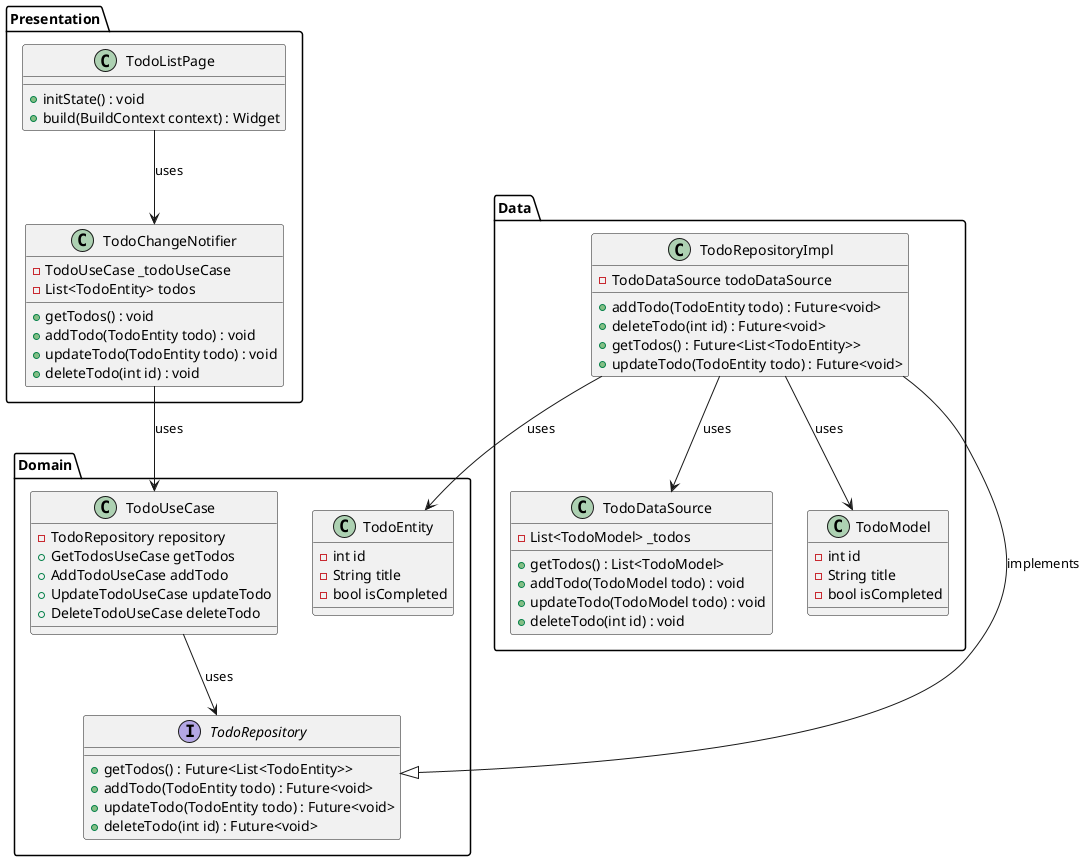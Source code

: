 @startuml Clean Architecture
package "Presentation" {
  class "TodoChangeNotifier" {
    - TodoUseCase _todoUseCase
    - List<TodoEntity> todos
    + getTodos() : void
    + addTodo(TodoEntity todo) : void
    + updateTodo(TodoEntity todo) : void
    + deleteTodo(int id) : void
  }
  class "TodoListPage" {
    + initState() : void
    + build(BuildContext context) : Widget
  }
}

package "Domain" {
  class "TodoEntity" {
    - int id
    - String title
    - bool isCompleted
  }
  interface "TodoRepository" {
    + getTodos() : Future<List<TodoEntity>>
    + addTodo(TodoEntity todo) : Future<void>
    + updateTodo(TodoEntity todo) : Future<void>
    + deleteTodo(int id) : Future<void>
  }
  class "TodoUseCase" {
    - TodoRepository repository
    + GetTodosUseCase getTodos
    + AddTodoUseCase addTodo
    + UpdateTodoUseCase updateTodo
    + DeleteTodoUseCase deleteTodo
  }
}

package "Data" {
  class "TodoDataSource" {
    - List<TodoModel> _todos
    + getTodos() : List<TodoModel>
    + addTodo(TodoModel todo) : void
    + updateTodo(TodoModel todo) : void
    + deleteTodo(int id) : void
  }
  class "TodoRepositoryImpl" {
    - TodoDataSource todoDataSource
    + addTodo(TodoEntity todo) : Future<void>
    + deleteTodo(int id) : Future<void>
    + getTodos() : Future<List<TodoEntity>>
    + updateTodo(TodoEntity todo) : Future<void>
  }
  class "TodoModel" {
    - int id
    - String title
    - bool isCompleted
  }
}

"TodoChangeNotifier" --> "TodoUseCase" : uses
"TodoListPage" --> "TodoChangeNotifier" : uses
"TodoUseCase" --> "TodoRepository" : uses
"TodoRepositoryImpl" -up-|> "TodoRepository" : implements
"TodoRepositoryImpl" --> "TodoDataSource" : uses
"TodoRepositoryImpl" --> "TodoEntity" : uses
"TodoRepositoryImpl" --> "TodoModel" : uses

@enduml
